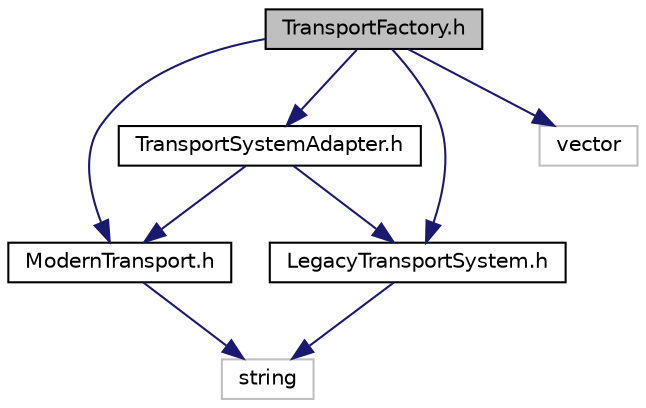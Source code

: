digraph "TransportFactory.h"
{
 // LATEX_PDF_SIZE
  edge [fontname="Helvetica",fontsize="10",labelfontname="Helvetica",labelfontsize="10"];
  node [fontname="Helvetica",fontsize="10",shape=record];
  Node1 [label="TransportFactory.h",height=0.2,width=0.4,color="black", fillcolor="grey75", style="filled", fontcolor="black",tooltip="Factory for transport system creation."];
  Node1 -> Node2 [color="midnightblue",fontsize="10",style="solid",fontname="Helvetica"];
  Node2 [label="ModernTransport.h",height=0.2,width=0.4,color="black", fillcolor="white", style="filled",URL="$ModernTransport_8h.html",tooltip=" "];
  Node2 -> Node3 [color="midnightblue",fontsize="10",style="solid",fontname="Helvetica"];
  Node3 [label="string",height=0.2,width=0.4,color="grey75", fillcolor="white", style="filled",tooltip=" "];
  Node1 -> Node4 [color="midnightblue",fontsize="10",style="solid",fontname="Helvetica"];
  Node4 [label="LegacyTransportSystem.h",height=0.2,width=0.4,color="black", fillcolor="white", style="filled",URL="$LegacyTransportSystem_8h.html",tooltip=" "];
  Node4 -> Node3 [color="midnightblue",fontsize="10",style="solid",fontname="Helvetica"];
  Node1 -> Node5 [color="midnightblue",fontsize="10",style="solid",fontname="Helvetica"];
  Node5 [label="TransportSystemAdapter.h",height=0.2,width=0.4,color="black", fillcolor="white", style="filled",URL="$TransportSystemAdapter_8h.html",tooltip="Adapter class to make legacy transport system work with modern interface."];
  Node5 -> Node2 [color="midnightblue",fontsize="10",style="solid",fontname="Helvetica"];
  Node5 -> Node4 [color="midnightblue",fontsize="10",style="solid",fontname="Helvetica"];
  Node1 -> Node6 [color="midnightblue",fontsize="10",style="solid",fontname="Helvetica"];
  Node6 [label="vector",height=0.2,width=0.4,color="grey75", fillcolor="white", style="filled",tooltip=" "];
}
